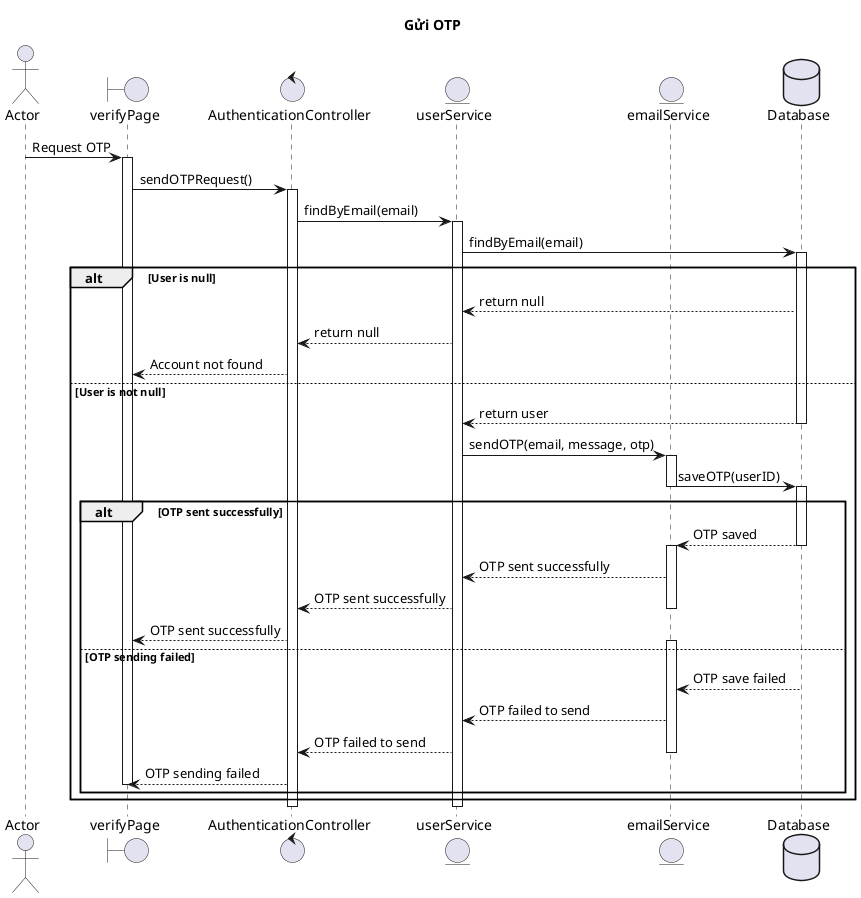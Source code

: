@startuml SendOTP
title Gửi OTP

actor Actor
boundary verifyPage
control AuthenticationController
entity userService
entity emailService

Database Database

Actor -> verifyPage: Request OTP
activate verifyPage
verifyPage -> AuthenticationController: sendOTPRequest()
activate AuthenticationController
AuthenticationController -> userService: findByEmail(email)
activate userService
userService -> Database: findByEmail(email)
activate Database

alt User is null
    Database --> userService: return null
    userService --> AuthenticationController: return null
    AuthenticationController --> verifyPage: Account not found

else User is not null
    Database --> userService: return user
    deactivate Database
    userService -> emailService: sendOTP(email, message, otp)
    activate emailService
    emailService -> Database: saveOTP(userID)
    deactivate emailService

    alt OTP sent successfully
    activate Database
        Database --> emailService: OTP saved
        deactivate Database
        activate emailService
        emailService --> userService: OTP sent successfully
        userService --> AuthenticationController: OTP sent successfully
        deactivate emailService

        AuthenticationController --> verifyPage: OTP sent successfully

    else OTP sending failed
    activate emailService
    Database --> emailService: OTP save failed
        emailService --> userService: OTP failed to send
        userService --> AuthenticationController: OTP failed to send
        deactivate emailService

        AuthenticationController --> verifyPage: OTP sending failed
        deactivate verifyPage
    end
end

deactivate userService
deactivate AuthenticationController
@enduml
